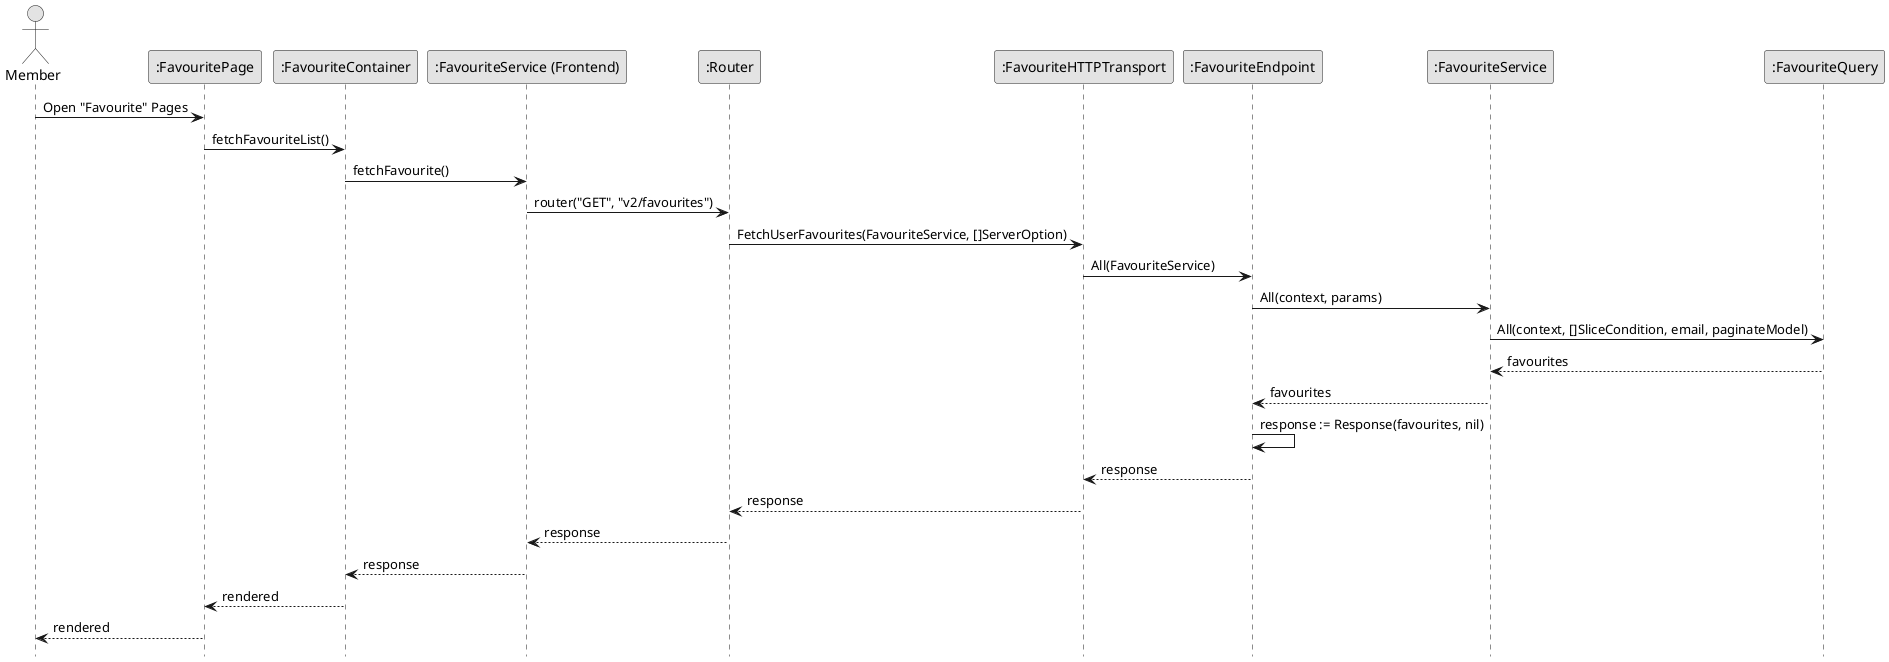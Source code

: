 @startuml GetFavourite

skinparam Monochrome true
skinparam Shadowing false
hide footbox

actor Member
participant ":FavouritePage" as FavouritePage
participant ":FavouriteContainer" as FavouriteContainer
participant ":FavouriteService (Frontend)" as FEFavouriteService
participant ":Router" as Router
participant ":FavouriteHTTPTransport" as FavouriteHTTPTransport
participant ":FavouriteEndpoint" as FavouriteEndpoint
participant ":FavouriteService" as FavouriteService
participant ":FavouriteQuery" as FavouriteQuery

Member->FavouritePage: Open "Favourite" Pages
FavouritePage->FavouriteContainer: fetchFavouriteList()
FavouriteContainer->FEFavouriteService: fetchFavourite()
FEFavouriteService->Router: router("GET", "v2/favourites")
Router->FavouriteHTTPTransport: FetchUserFavourites(FavouriteService, []ServerOption)
FavouriteHTTPTransport->FavouriteEndpoint: All(FavouriteService)
FavouriteEndpoint->FavouriteService: All(context, params)
FavouriteService->FavouriteQuery: All(context, []SliceCondition, email, paginateModel)
FavouriteQuery-->FavouriteService: favourites
FavouriteService-->FavouriteEndpoint: favourites
FavouriteEndpoint->FavouriteEndpoint: response := Response(favourites, nil)
FavouriteEndpoint-->FavouriteHTTPTransport: response
FavouriteHTTPTransport-->Router: response
Router-->FEFavouriteService: response
FEFavouriteService-->FavouriteContainer: response
FavouriteContainer-->FavouritePage: rendered
FavouritePage-->Member: rendered

@enduml